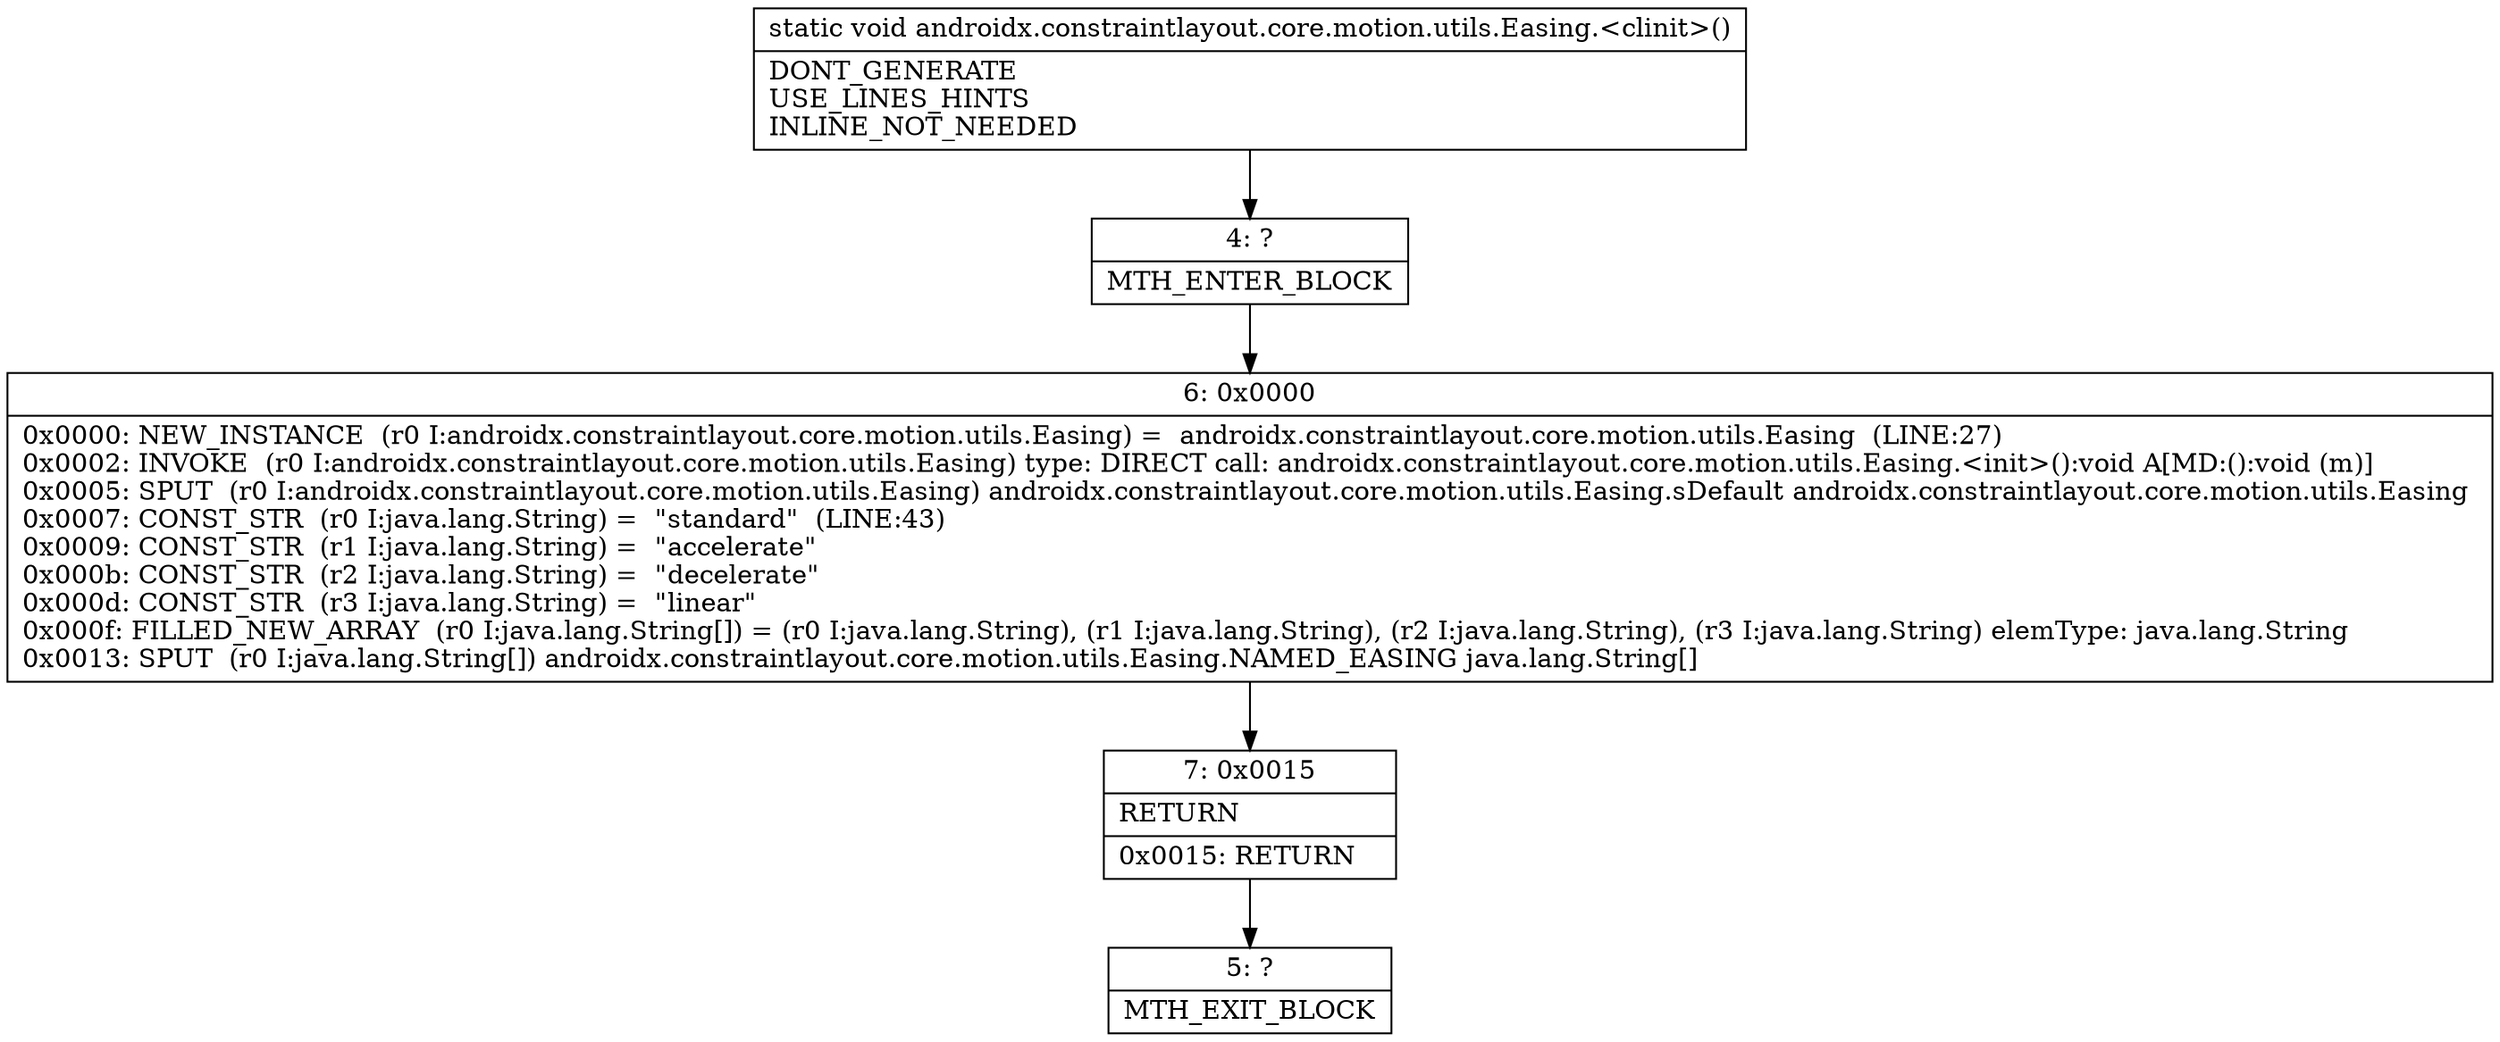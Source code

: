 digraph "CFG forandroidx.constraintlayout.core.motion.utils.Easing.\<clinit\>()V" {
Node_4 [shape=record,label="{4\:\ ?|MTH_ENTER_BLOCK\l}"];
Node_6 [shape=record,label="{6\:\ 0x0000|0x0000: NEW_INSTANCE  (r0 I:androidx.constraintlayout.core.motion.utils.Easing) =  androidx.constraintlayout.core.motion.utils.Easing  (LINE:27)\l0x0002: INVOKE  (r0 I:androidx.constraintlayout.core.motion.utils.Easing) type: DIRECT call: androidx.constraintlayout.core.motion.utils.Easing.\<init\>():void A[MD:():void (m)]\l0x0005: SPUT  (r0 I:androidx.constraintlayout.core.motion.utils.Easing) androidx.constraintlayout.core.motion.utils.Easing.sDefault androidx.constraintlayout.core.motion.utils.Easing \l0x0007: CONST_STR  (r0 I:java.lang.String) =  \"standard\"  (LINE:43)\l0x0009: CONST_STR  (r1 I:java.lang.String) =  \"accelerate\" \l0x000b: CONST_STR  (r2 I:java.lang.String) =  \"decelerate\" \l0x000d: CONST_STR  (r3 I:java.lang.String) =  \"linear\" \l0x000f: FILLED_NEW_ARRAY  (r0 I:java.lang.String[]) = (r0 I:java.lang.String), (r1 I:java.lang.String), (r2 I:java.lang.String), (r3 I:java.lang.String) elemType: java.lang.String \l0x0013: SPUT  (r0 I:java.lang.String[]) androidx.constraintlayout.core.motion.utils.Easing.NAMED_EASING java.lang.String[] \l}"];
Node_7 [shape=record,label="{7\:\ 0x0015|RETURN\l|0x0015: RETURN   \l}"];
Node_5 [shape=record,label="{5\:\ ?|MTH_EXIT_BLOCK\l}"];
MethodNode[shape=record,label="{static void androidx.constraintlayout.core.motion.utils.Easing.\<clinit\>()  | DONT_GENERATE\lUSE_LINES_HINTS\lINLINE_NOT_NEEDED\l}"];
MethodNode -> Node_4;Node_4 -> Node_6;
Node_6 -> Node_7;
Node_7 -> Node_5;
}

